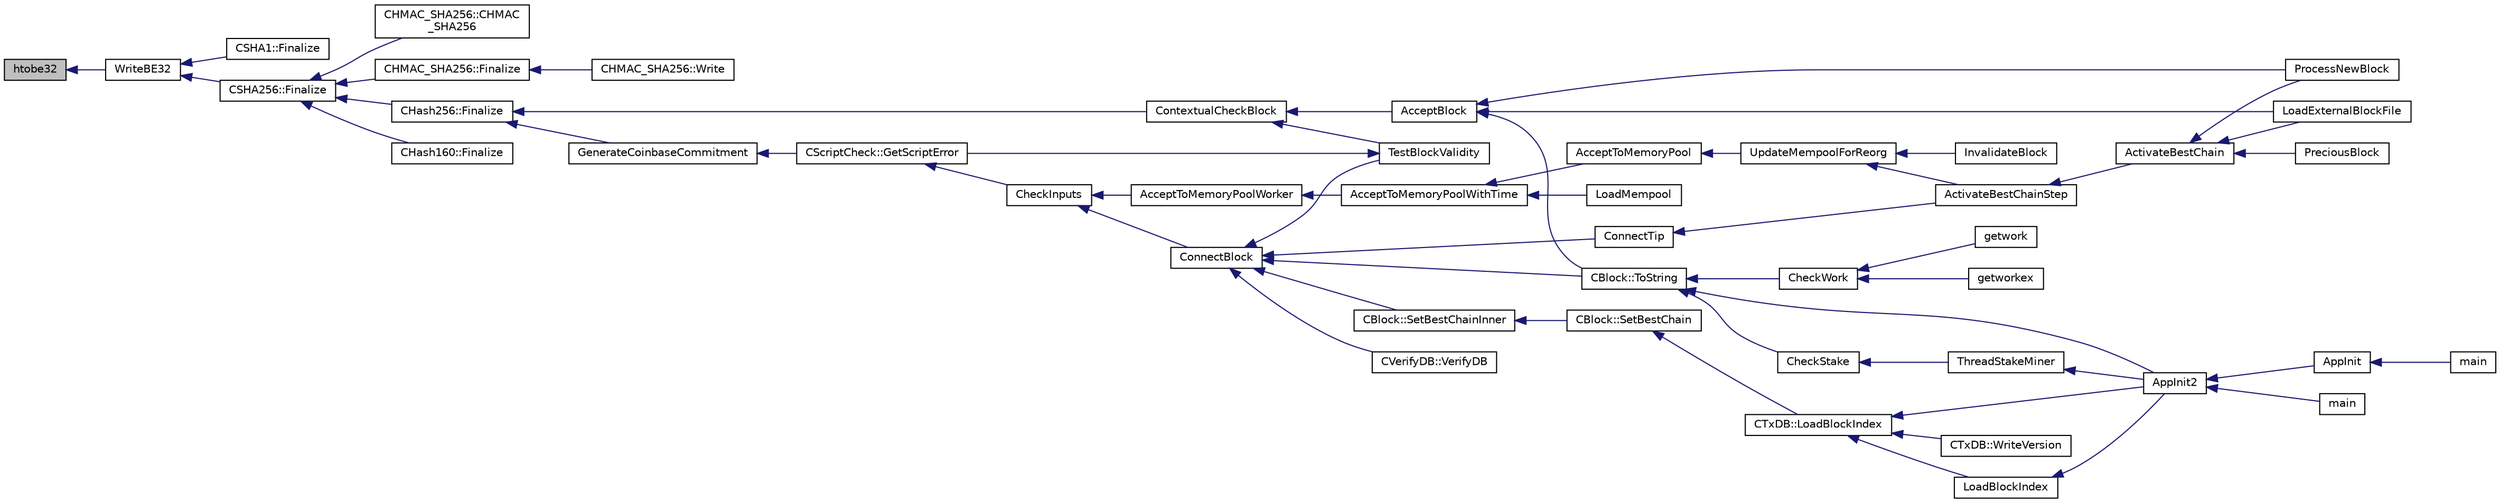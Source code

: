 digraph "htobe32"
{
  edge [fontname="Helvetica",fontsize="10",labelfontname="Helvetica",labelfontsize="10"];
  node [fontname="Helvetica",fontsize="10",shape=record];
  rankdir="LR";
  Node16 [label="htobe32",height=0.2,width=0.4,color="black", fillcolor="grey75", style="filled", fontcolor="black"];
  Node16 -> Node17 [dir="back",color="midnightblue",fontsize="10",style="solid",fontname="Helvetica"];
  Node17 [label="WriteBE32",height=0.2,width=0.4,color="black", fillcolor="white", style="filled",URL="$dc/d54/common_8h.html#aa3a53ff883fd14480eb603d00123a74a"];
  Node17 -> Node18 [dir="back",color="midnightblue",fontsize="10",style="solid",fontname="Helvetica"];
  Node18 [label="CSHA1::Finalize",height=0.2,width=0.4,color="black", fillcolor="white", style="filled",URL="$d9/d3f/class_c_s_h_a1.html#a9a4f829cbe511ca899d27dcab1d0d9e6"];
  Node17 -> Node19 [dir="back",color="midnightblue",fontsize="10",style="solid",fontname="Helvetica"];
  Node19 [label="CSHA256::Finalize",height=0.2,width=0.4,color="black", fillcolor="white", style="filled",URL="$d7/d2e/class_c_s_h_a256.html#a4259230be0caefa590bc324fc12b9b90"];
  Node19 -> Node20 [dir="back",color="midnightblue",fontsize="10",style="solid",fontname="Helvetica"];
  Node20 [label="CHMAC_SHA256::CHMAC\l_SHA256",height=0.2,width=0.4,color="black", fillcolor="white", style="filled",URL="$d7/dcc/class_c_h_m_a_c___s_h_a256.html#a63236821773ad9edb3fba4623eef39b2"];
  Node19 -> Node21 [dir="back",color="midnightblue",fontsize="10",style="solid",fontname="Helvetica"];
  Node21 [label="CHMAC_SHA256::Finalize",height=0.2,width=0.4,color="black", fillcolor="white", style="filled",URL="$d7/dcc/class_c_h_m_a_c___s_h_a256.html#a1cc600fd485b79dc52e11b12635c6dbe"];
  Node21 -> Node22 [dir="back",color="midnightblue",fontsize="10",style="solid",fontname="Helvetica"];
  Node22 [label="CHMAC_SHA256::Write",height=0.2,width=0.4,color="black", fillcolor="white", style="filled",URL="$d7/dcc/class_c_h_m_a_c___s_h_a256.html#a24ac9cf00e60d8028ab79df4aed984ff"];
  Node19 -> Node23 [dir="back",color="midnightblue",fontsize="10",style="solid",fontname="Helvetica"];
  Node23 [label="CHash256::Finalize",height=0.2,width=0.4,color="black", fillcolor="white", style="filled",URL="$d4/dec/class_c_hash256.html#aa8a70c1b7cf24ce7d00240a1131cf4e7"];
  Node23 -> Node24 [dir="back",color="midnightblue",fontsize="10",style="solid",fontname="Helvetica"];
  Node24 [label="GenerateCoinbaseCommitment",height=0.2,width=0.4,color="black", fillcolor="white", style="filled",URL="$db/d38/validation_8h.html#a743ca389dc886ef8ec875ce8d08ec97e",tooltip="Produce the necessary coinbase commitment for a block (modifies the hash, don&#39;t call for mined blocks..."];
  Node24 -> Node25 [dir="back",color="midnightblue",fontsize="10",style="solid",fontname="Helvetica"];
  Node25 [label="CScriptCheck::GetScriptError",height=0.2,width=0.4,color="black", fillcolor="white", style="filled",URL="$df/d12/class_c_script_check.html#a1340496c37e521c253606b5957173afd"];
  Node25 -> Node26 [dir="back",color="midnightblue",fontsize="10",style="solid",fontname="Helvetica"];
  Node26 [label="CheckInputs",height=0.2,width=0.4,color="black", fillcolor="white", style="filled",URL="$dd/d7d/validation_8cpp.html#a48897c72856156ef5606fc27fe1954f3",tooltip="Check whether all inputs of this transaction are valid (no double spends, scripts & sigs..."];
  Node26 -> Node27 [dir="back",color="midnightblue",fontsize="10",style="solid",fontname="Helvetica"];
  Node27 [label="AcceptToMemoryPoolWorker",height=0.2,width=0.4,color="black", fillcolor="white", style="filled",URL="$dd/d7d/validation_8cpp.html#a274b0623037c72315662a07ecf760176"];
  Node27 -> Node28 [dir="back",color="midnightblue",fontsize="10",style="solid",fontname="Helvetica"];
  Node28 [label="AcceptToMemoryPoolWithTime",height=0.2,width=0.4,color="black", fillcolor="white", style="filled",URL="$dd/d7d/validation_8cpp.html#a7e5d2eb678cdda338b2dc803a2d4999f",tooltip="(try to) add transaction to memory pool with a specified acceptance time "];
  Node28 -> Node29 [dir="back",color="midnightblue",fontsize="10",style="solid",fontname="Helvetica"];
  Node29 [label="AcceptToMemoryPool",height=0.2,width=0.4,color="black", fillcolor="white", style="filled",URL="$db/d38/validation_8h.html#a25cdf856fb2107e0e96fd6bf4c0619cb",tooltip="(try to) add transaction to memory pool plTxnReplaced will be appended to with all transactions repla..."];
  Node29 -> Node30 [dir="back",color="midnightblue",fontsize="10",style="solid",fontname="Helvetica"];
  Node30 [label="UpdateMempoolForReorg",height=0.2,width=0.4,color="black", fillcolor="white", style="filled",URL="$dd/d7d/validation_8cpp.html#aaa1204b724d7b62f09ef22df4c6a592d"];
  Node30 -> Node31 [dir="back",color="midnightblue",fontsize="10",style="solid",fontname="Helvetica"];
  Node31 [label="ActivateBestChainStep",height=0.2,width=0.4,color="black", fillcolor="white", style="filled",URL="$dd/d7d/validation_8cpp.html#a4e2b817360d39dc766271f51fc146c96",tooltip="Try to make some progress towards making pindexMostWork the active block. "];
  Node31 -> Node32 [dir="back",color="midnightblue",fontsize="10",style="solid",fontname="Helvetica"];
  Node32 [label="ActivateBestChain",height=0.2,width=0.4,color="black", fillcolor="white", style="filled",URL="$db/d38/validation_8h.html#a81d9ced51eb72d4df66abddb00318b64",tooltip="Find the best known block, and make it the tip of the block chain. "];
  Node32 -> Node33 [dir="back",color="midnightblue",fontsize="10",style="solid",fontname="Helvetica"];
  Node33 [label="PreciousBlock",height=0.2,width=0.4,color="black", fillcolor="white", style="filled",URL="$db/d38/validation_8h.html#a04e493dc156338a1b2f457f7a7feaaa9",tooltip="Mark a block as precious and reorganize. "];
  Node32 -> Node34 [dir="back",color="midnightblue",fontsize="10",style="solid",fontname="Helvetica"];
  Node34 [label="ProcessNewBlock",height=0.2,width=0.4,color="black", fillcolor="white", style="filled",URL="$db/d38/validation_8h.html#a290fce59049c0951b8eb73f0129bf6f0",tooltip="Process an incoming block. "];
  Node32 -> Node35 [dir="back",color="midnightblue",fontsize="10",style="solid",fontname="Helvetica"];
  Node35 [label="LoadExternalBlockFile",height=0.2,width=0.4,color="black", fillcolor="white", style="filled",URL="$db/d38/validation_8h.html#a2233339a13d09038cf2e46f4d0144be4",tooltip="Import blocks from an external file. "];
  Node30 -> Node36 [dir="back",color="midnightblue",fontsize="10",style="solid",fontname="Helvetica"];
  Node36 [label="InvalidateBlock",height=0.2,width=0.4,color="black", fillcolor="white", style="filled",URL="$db/d38/validation_8h.html#adf70cddb5b3b3218a7f22da08dc4a456",tooltip="Mark a block as invalid. "];
  Node28 -> Node37 [dir="back",color="midnightblue",fontsize="10",style="solid",fontname="Helvetica"];
  Node37 [label="LoadMempool",height=0.2,width=0.4,color="black", fillcolor="white", style="filled",URL="$db/d38/validation_8h.html#adea951730b49ef41e5390df5be8d3f1b",tooltip="Load the mempool from disk. "];
  Node26 -> Node38 [dir="back",color="midnightblue",fontsize="10",style="solid",fontname="Helvetica"];
  Node38 [label="ConnectBlock",height=0.2,width=0.4,color="black", fillcolor="white", style="filled",URL="$dd/d7d/validation_8cpp.html#afafbb35ee38b98e832fcb8b159942055",tooltip="Apply the effects of this block (with given index) on the UTXO set represented by coins..."];
  Node38 -> Node39 [dir="back",color="midnightblue",fontsize="10",style="solid",fontname="Helvetica"];
  Node39 [label="CBlock::SetBestChainInner",height=0.2,width=0.4,color="black", fillcolor="white", style="filled",URL="$d3/d51/class_c_block.html#a82c90ccbecf89a38ff56d8429514e2c2"];
  Node39 -> Node40 [dir="back",color="midnightblue",fontsize="10",style="solid",fontname="Helvetica"];
  Node40 [label="CBlock::SetBestChain",height=0.2,width=0.4,color="black", fillcolor="white", style="filled",URL="$d3/d51/class_c_block.html#a6e308b2d75d1cfc4a75eda36feb60ca1"];
  Node40 -> Node41 [dir="back",color="midnightblue",fontsize="10",style="solid",fontname="Helvetica"];
  Node41 [label="CTxDB::LoadBlockIndex",height=0.2,width=0.4,color="black", fillcolor="white", style="filled",URL="$d9/d8d/class_c_tx_d_b.html#abcb9df0821d996f811f6604b452a26a0"];
  Node41 -> Node42 [dir="back",color="midnightblue",fontsize="10",style="solid",fontname="Helvetica"];
  Node42 [label="AppInit2",height=0.2,width=0.4,color="black", fillcolor="white", style="filled",URL="$d8/dc0/init_8h.html#a1a4c1bfbf6ba1db77e988b89b9cadfd3",tooltip="Initialize ion. "];
  Node42 -> Node43 [dir="back",color="midnightblue",fontsize="10",style="solid",fontname="Helvetica"];
  Node43 [label="AppInit",height=0.2,width=0.4,color="black", fillcolor="white", style="filled",URL="$d4/d35/iond_8cpp.html#ac59316b767e6984e1285f0531275286b"];
  Node43 -> Node44 [dir="back",color="midnightblue",fontsize="10",style="solid",fontname="Helvetica"];
  Node44 [label="main",height=0.2,width=0.4,color="black", fillcolor="white", style="filled",URL="$d4/d35/iond_8cpp.html#a0ddf1224851353fc92bfbff6f499fa97"];
  Node42 -> Node45 [dir="back",color="midnightblue",fontsize="10",style="solid",fontname="Helvetica"];
  Node45 [label="main",height=0.2,width=0.4,color="black", fillcolor="white", style="filled",URL="$d5/d2d/ion_8cpp.html#a0ddf1224851353fc92bfbff6f499fa97"];
  Node41 -> Node46 [dir="back",color="midnightblue",fontsize="10",style="solid",fontname="Helvetica"];
  Node46 [label="LoadBlockIndex",height=0.2,width=0.4,color="black", fillcolor="white", style="filled",URL="$d4/dbf/main_8h.html#a367f303d34b8a5501ac4d77bebab578c"];
  Node46 -> Node42 [dir="back",color="midnightblue",fontsize="10",style="solid",fontname="Helvetica"];
  Node41 -> Node47 [dir="back",color="midnightblue",fontsize="10",style="solid",fontname="Helvetica"];
  Node47 [label="CTxDB::WriteVersion",height=0.2,width=0.4,color="black", fillcolor="white", style="filled",URL="$d9/d8d/class_c_tx_d_b.html#aa30dbf235b1c229896097e1eb1ea9520"];
  Node38 -> Node48 [dir="back",color="midnightblue",fontsize="10",style="solid",fontname="Helvetica"];
  Node48 [label="CBlock::ToString",height=0.2,width=0.4,color="black", fillcolor="white", style="filled",URL="$d3/d51/class_c_block.html#a0e8a98f10831c00ae76b3a831c4804e5"];
  Node48 -> Node42 [dir="back",color="midnightblue",fontsize="10",style="solid",fontname="Helvetica"];
  Node48 -> Node49 [dir="back",color="midnightblue",fontsize="10",style="solid",fontname="Helvetica"];
  Node49 [label="CheckWork",height=0.2,width=0.4,color="black", fillcolor="white", style="filled",URL="$de/d13/miner_8h.html#aadd8a05aa6d8fae1c0f4daa5e971a12a",tooltip="Check mined proof-of-work block. "];
  Node49 -> Node50 [dir="back",color="midnightblue",fontsize="10",style="solid",fontname="Helvetica"];
  Node50 [label="getworkex",height=0.2,width=0.4,color="black", fillcolor="white", style="filled",URL="$d4/ddd/rpcmining_8cpp.html#aa40f86dc468a3f2ef4a3bba99e20a069"];
  Node49 -> Node51 [dir="back",color="midnightblue",fontsize="10",style="solid",fontname="Helvetica"];
  Node51 [label="getwork",height=0.2,width=0.4,color="black", fillcolor="white", style="filled",URL="$d4/ddd/rpcmining_8cpp.html#a356be62c93d38267a7da9e1cb644d547"];
  Node48 -> Node52 [dir="back",color="midnightblue",fontsize="10",style="solid",fontname="Helvetica"];
  Node52 [label="CheckStake",height=0.2,width=0.4,color="black", fillcolor="white", style="filled",URL="$de/d13/miner_8h.html#a68be4bcfa03b86095641eac5ca996fed",tooltip="Check mined proof-of-stake block. "];
  Node52 -> Node53 [dir="back",color="midnightblue",fontsize="10",style="solid",fontname="Helvetica"];
  Node53 [label="ThreadStakeMiner",height=0.2,width=0.4,color="black", fillcolor="white", style="filled",URL="$d6/de3/miner_8cpp.html#a31faece5ef0e403969b3d3debd79b352"];
  Node53 -> Node42 [dir="back",color="midnightblue",fontsize="10",style="solid",fontname="Helvetica"];
  Node38 -> Node54 [dir="back",color="midnightblue",fontsize="10",style="solid",fontname="Helvetica"];
  Node54 [label="ConnectTip",height=0.2,width=0.4,color="black", fillcolor="white", style="filled",URL="$dd/d7d/validation_8cpp.html#a6aed3630ddc1f0822daf257250d4799a",tooltip="Connect a new block to chainActive. "];
  Node54 -> Node31 [dir="back",color="midnightblue",fontsize="10",style="solid",fontname="Helvetica"];
  Node38 -> Node55 [dir="back",color="midnightblue",fontsize="10",style="solid",fontname="Helvetica"];
  Node55 [label="TestBlockValidity",height=0.2,width=0.4,color="black", fillcolor="white", style="filled",URL="$db/d38/validation_8h.html#a12c39e969c9077605ae8a91730fb78d3",tooltip="Check a block is completely valid from start to finish (only works on top of our current best block..."];
  Node55 -> Node25 [dir="back",color="midnightblue",fontsize="10",style="solid",fontname="Helvetica"];
  Node38 -> Node56 [dir="back",color="midnightblue",fontsize="10",style="solid",fontname="Helvetica"];
  Node56 [label="CVerifyDB::VerifyDB",height=0.2,width=0.4,color="black", fillcolor="white", style="filled",URL="$d7/da0/class_c_verify_d_b.html#af12e07230f20d23cf01d417d0e785c49"];
  Node23 -> Node57 [dir="back",color="midnightblue",fontsize="10",style="solid",fontname="Helvetica"];
  Node57 [label="ContextualCheckBlock",height=0.2,width=0.4,color="black", fillcolor="white", style="filled",URL="$dd/d7d/validation_8cpp.html#a3738f9e2128f53dff80e660afa21de3e"];
  Node57 -> Node58 [dir="back",color="midnightblue",fontsize="10",style="solid",fontname="Helvetica"];
  Node58 [label="AcceptBlock",height=0.2,width=0.4,color="black", fillcolor="white", style="filled",URL="$dd/d7d/validation_8cpp.html#aaa7054d6767ac72da76062adba62e296",tooltip="Store block on disk. "];
  Node58 -> Node48 [dir="back",color="midnightblue",fontsize="10",style="solid",fontname="Helvetica"];
  Node58 -> Node34 [dir="back",color="midnightblue",fontsize="10",style="solid",fontname="Helvetica"];
  Node58 -> Node35 [dir="back",color="midnightblue",fontsize="10",style="solid",fontname="Helvetica"];
  Node57 -> Node55 [dir="back",color="midnightblue",fontsize="10",style="solid",fontname="Helvetica"];
  Node19 -> Node59 [dir="back",color="midnightblue",fontsize="10",style="solid",fontname="Helvetica"];
  Node59 [label="CHash160::Finalize",height=0.2,width=0.4,color="black", fillcolor="white", style="filled",URL="$d4/d9c/class_c_hash160.html#a9bb08e1772002ae1a5d85017ba7952ee"];
}
